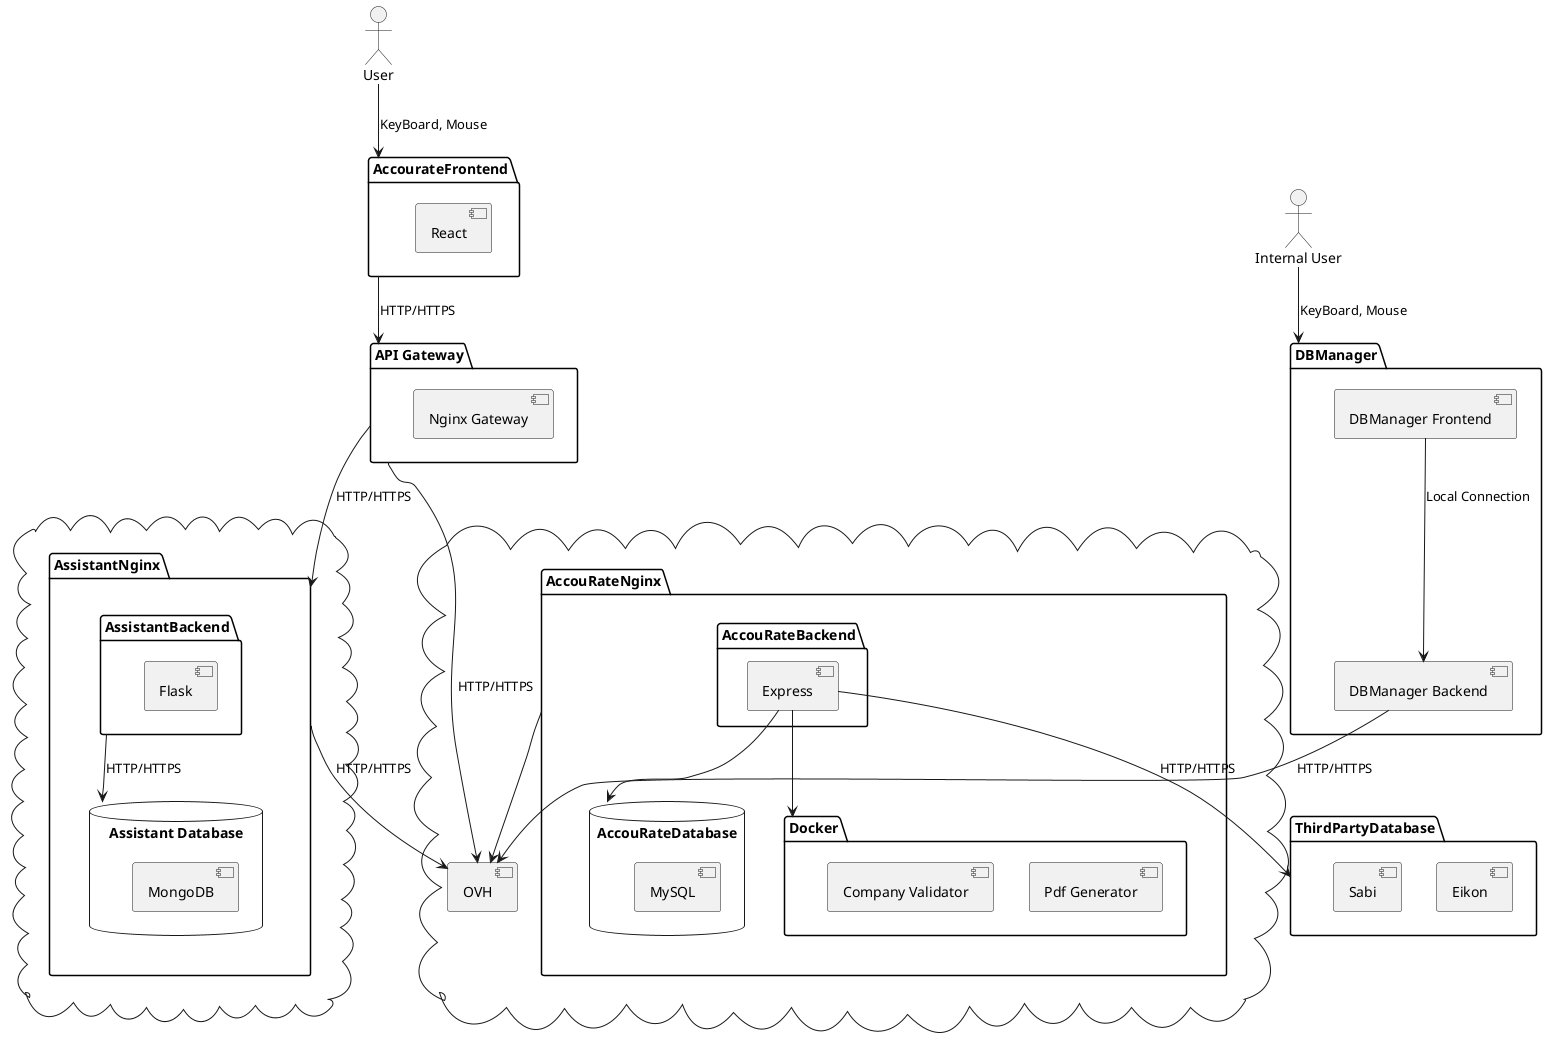 @startuml "Diagrama de Componentes"

cloud {
    [OVH]
    package "AccouRateNginx" {
        folder "AccouRateBackend" {
            [Express]
        }
        database "AccouRateDatabase" {
            [MySQL]
        }
        folder "Docker" {
            [Pdf Generator]
            [Company Validator]
        }
    }
}

cloud {
    package "AssistantNginx" {
        folder "AssistantBackend" {
            [Flask]
        }
        database "Assistant Database" {
            [MongoDB]
        }
    }
}

package "API Gateway" {
    [Nginx Gateway]
}

package "ThirdPartyDatabase" {
    [Eikon]
    [Sabi]
}

package "AccourateFrontend" {
    [React]
}

package "DBManager" {
    [DBManager Backend]
    [DBManager Frontend]
}

actor "User" as User
actor "Internal User" as InternalUser

User --> [AccourateFrontend] : KeyBoard, Mouse
InternalUser --> [DBManager] : KeyBoard, Mouse

[Express] --> [AccouRateDatabase] 
[Express] --> [Docker] 
[Express] --> [ThirdPartyDatabase] : HTTP/HTTPS

[AccouRateNginx] --> [OVH]
[API Gateway] --> [OVH] : HTTP/HTTPS

[DBManager Frontend] --> [DBManager Backend] : Local Connection
[DBManager Backend] --> [OVH] : HTTP/HTTPS

[AccourateFrontend] --> [API Gateway] : HTTP/HTTPS
[API Gateway] --> [AssistantNginx] : HTTP/HTTPS
[AssistantBackend] --> [Assistant Database] : HTTP/HTTPS
[AssistantNginx] --> [OVH] : HTTP/HTTPS

@enduml
